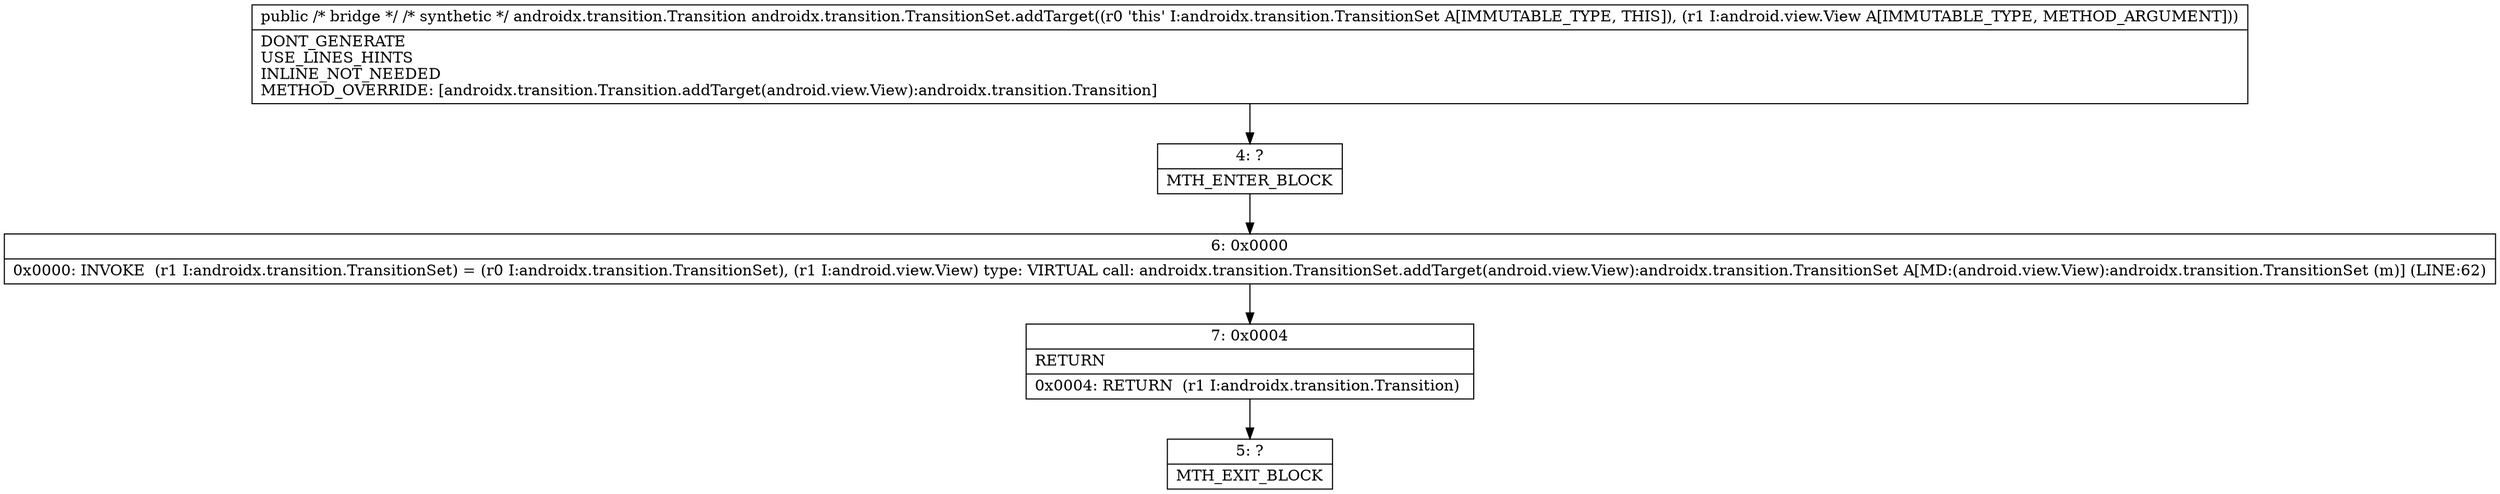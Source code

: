 digraph "CFG forandroidx.transition.TransitionSet.addTarget(Landroid\/view\/View;)Landroidx\/transition\/Transition;" {
Node_4 [shape=record,label="{4\:\ ?|MTH_ENTER_BLOCK\l}"];
Node_6 [shape=record,label="{6\:\ 0x0000|0x0000: INVOKE  (r1 I:androidx.transition.TransitionSet) = (r0 I:androidx.transition.TransitionSet), (r1 I:android.view.View) type: VIRTUAL call: androidx.transition.TransitionSet.addTarget(android.view.View):androidx.transition.TransitionSet A[MD:(android.view.View):androidx.transition.TransitionSet (m)] (LINE:62)\l}"];
Node_7 [shape=record,label="{7\:\ 0x0004|RETURN\l|0x0004: RETURN  (r1 I:androidx.transition.Transition) \l}"];
Node_5 [shape=record,label="{5\:\ ?|MTH_EXIT_BLOCK\l}"];
MethodNode[shape=record,label="{public \/* bridge *\/ \/* synthetic *\/ androidx.transition.Transition androidx.transition.TransitionSet.addTarget((r0 'this' I:androidx.transition.TransitionSet A[IMMUTABLE_TYPE, THIS]), (r1 I:android.view.View A[IMMUTABLE_TYPE, METHOD_ARGUMENT]))  | DONT_GENERATE\lUSE_LINES_HINTS\lINLINE_NOT_NEEDED\lMETHOD_OVERRIDE: [androidx.transition.Transition.addTarget(android.view.View):androidx.transition.Transition]\l}"];
MethodNode -> Node_4;Node_4 -> Node_6;
Node_6 -> Node_7;
Node_7 -> Node_5;
}

